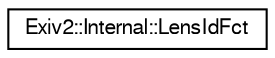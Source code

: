digraph "Graphical Class Hierarchy"
{
  edge [fontname="FreeSans",fontsize="10",labelfontname="FreeSans",labelfontsize="10"];
  node [fontname="FreeSans",fontsize="10",shape=record];
  rankdir="LR";
  Node1 [label="Exiv2::Internal::LensIdFct",height=0.2,width=0.4,color="black", fillcolor="white", style="filled",URL="$structExiv2_1_1Internal_1_1LensIdFct.html",tooltip="A lens id and a pretty-print function for special treatment of the id. "];
}
